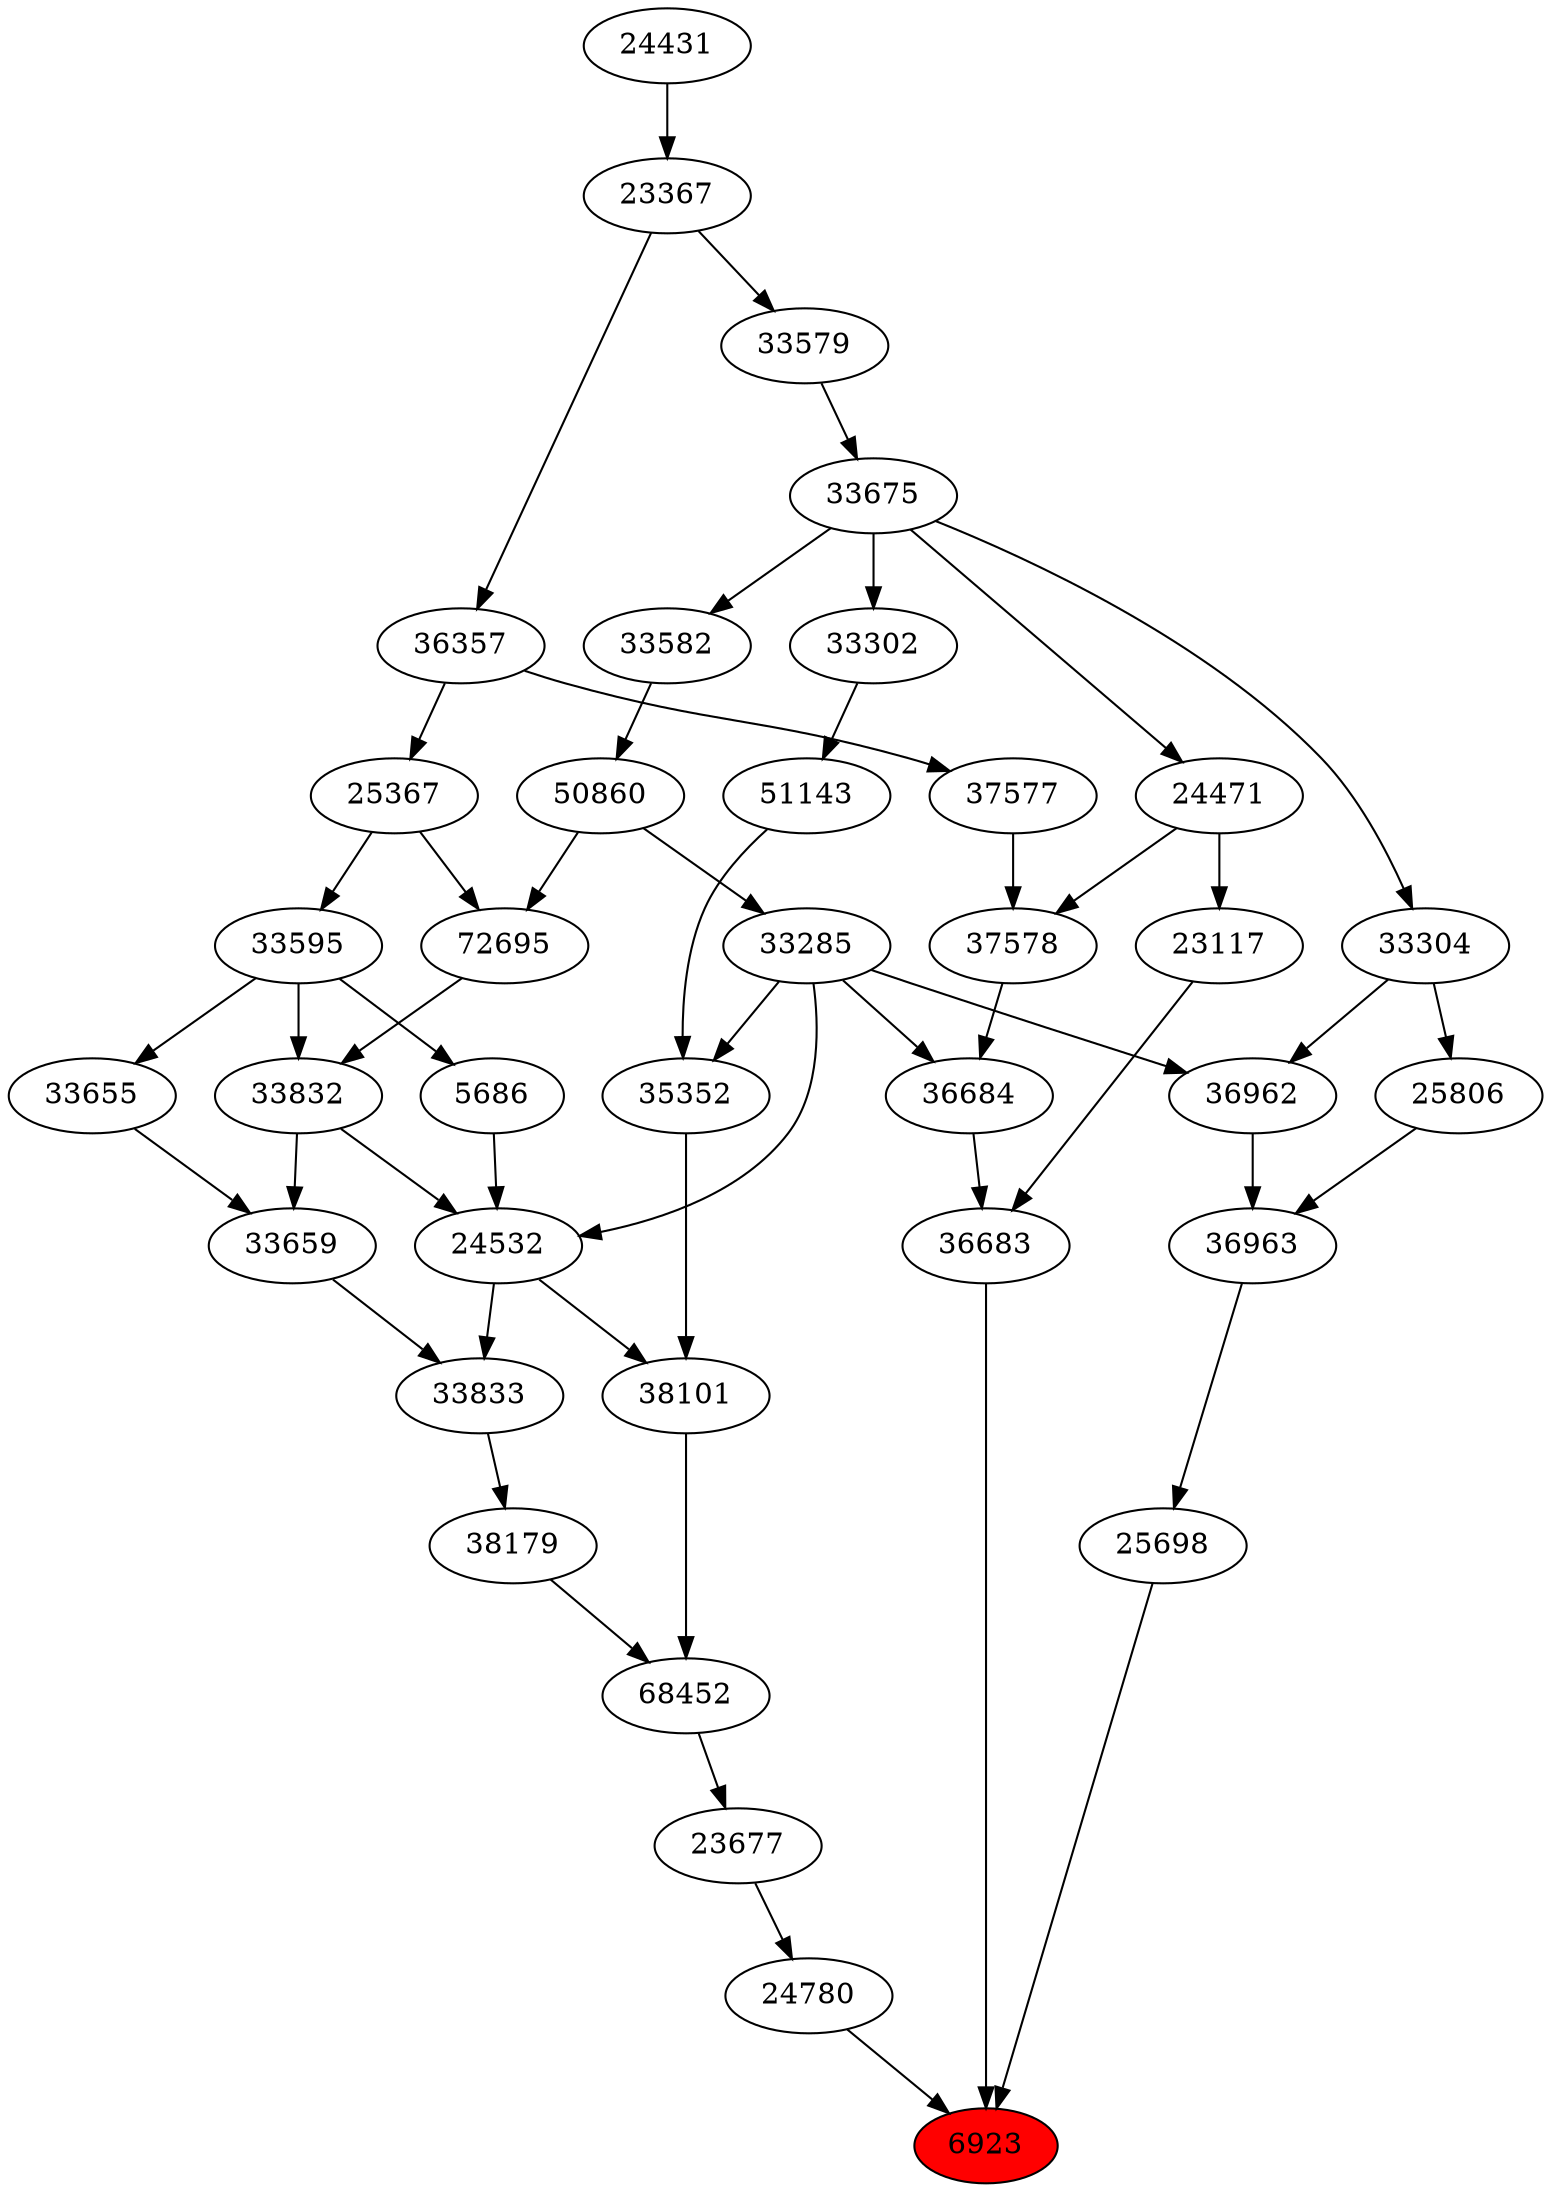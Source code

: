 strict digraph{ 
6923 [label="6923" fillcolor=red style=filled]
24780 -> 6923
25698 -> 6923
36683 -> 6923
24780 [label="24780"]
23677 -> 24780
25698 [label="25698"]
36963 -> 25698
36683 [label="36683"]
36684 -> 36683
23117 -> 36683
23677 [label="23677"]
68452 -> 23677
36963 [label="36963"]
36962 -> 36963
25806 -> 36963
36684 [label="36684"]
33285 -> 36684
37578 -> 36684
23117 [label="23117"]
24471 -> 23117
68452 [label="68452"]
38179 -> 68452
38101 -> 68452
36962 [label="36962"]
33285 -> 36962
33304 -> 36962
25806 [label="25806"]
33304 -> 25806
33285 [label="33285"]
50860 -> 33285
37578 [label="37578"]
24471 -> 37578
37577 -> 37578
24471 [label="24471"]
33675 -> 24471
38179 [label="38179"]
33833 -> 38179
38101 [label="38101"]
24532 -> 38101
35352 -> 38101
33304 [label="33304"]
33675 -> 33304
50860 [label="50860"]
33582 -> 50860
37577 [label="37577"]
36357 -> 37577
33675 [label="33675"]
33579 -> 33675
33833 [label="33833"]
33659 -> 33833
24532 -> 33833
24532 [label="24532"]
33285 -> 24532
5686 -> 24532
33832 -> 24532
35352 [label="35352"]
33285 -> 35352
51143 -> 35352
33582 [label="33582"]
33675 -> 33582
36357 [label="36357"]
23367 -> 36357
33579 [label="33579"]
23367 -> 33579
33659 [label="33659"]
33655 -> 33659
33832 -> 33659
5686 [label="5686"]
33595 -> 5686
33832 [label="33832"]
72695 -> 33832
33595 -> 33832
51143 [label="51143"]
33302 -> 51143
23367 [label="23367"]
24431 -> 23367
33655 [label="33655"]
33595 -> 33655
33595 [label="33595"]
25367 -> 33595
72695 [label="72695"]
50860 -> 72695
25367 -> 72695
33302 [label="33302"]
33675 -> 33302
24431 [label="24431"]
25367 [label="25367"]
36357 -> 25367
}